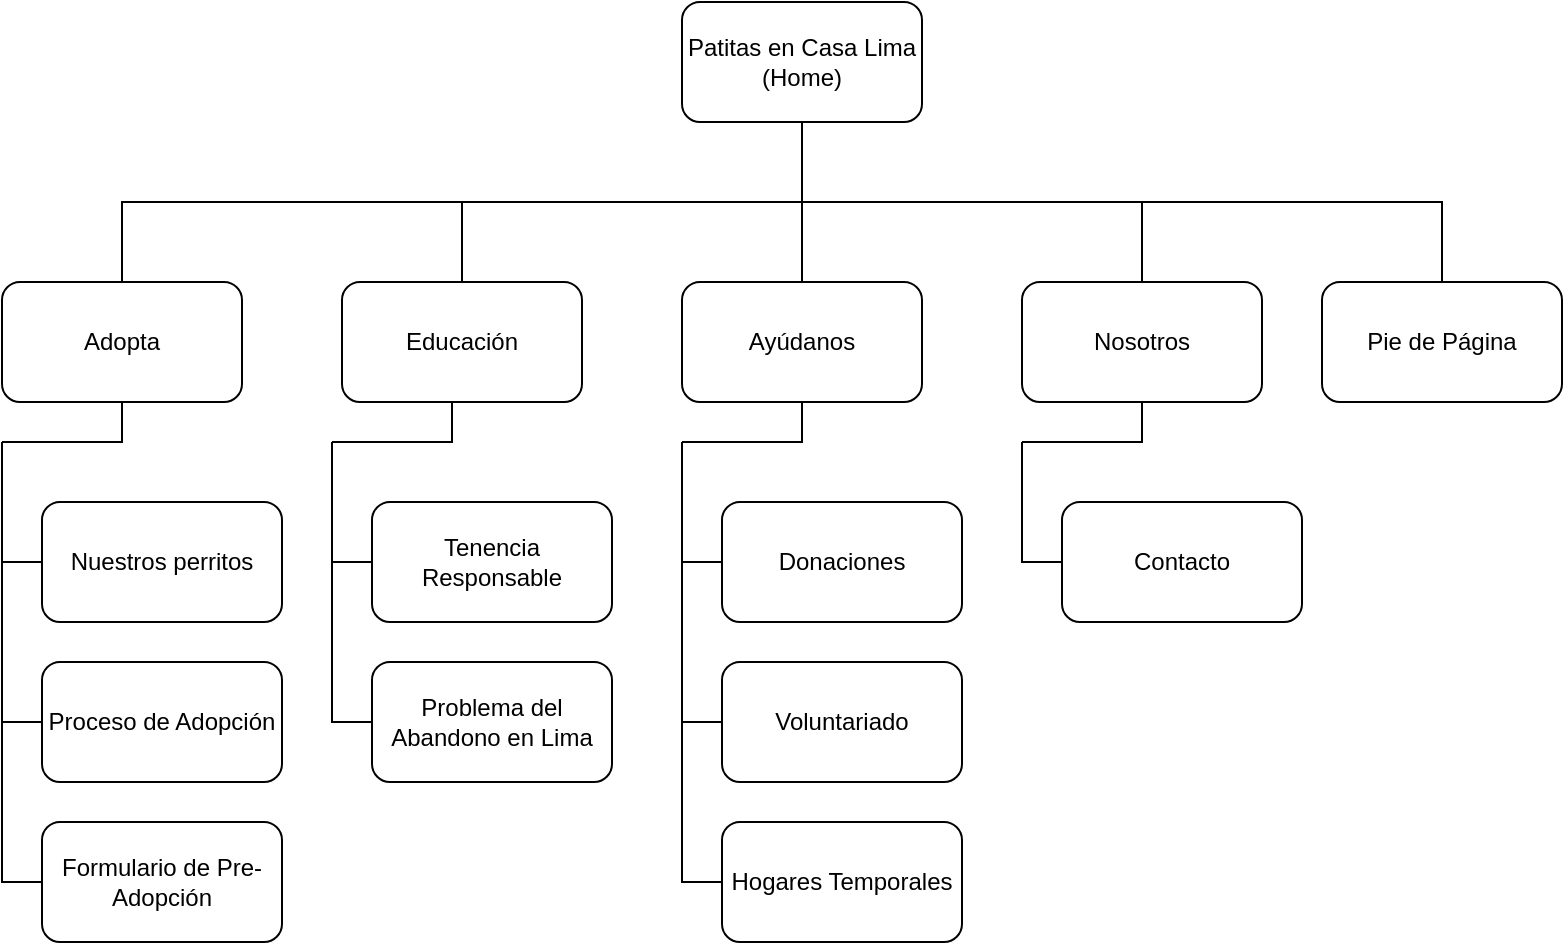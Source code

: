 <mxfile version="28.2.5">
  <diagram name="Page-1" id="WHWfT9TVv4YTDaLkPs4_">
    <mxGraphModel dx="872" dy="447" grid="1" gridSize="10" guides="1" tooltips="1" connect="1" arrows="1" fold="1" page="1" pageScale="1" pageWidth="850" pageHeight="1100" math="0" shadow="0">
      <root>
        <mxCell id="0" />
        <mxCell id="1" parent="0" />
        <mxCell id="lz0oMneQzwOgQL5I6wRC-5" value="" style="edgeStyle=orthogonalEdgeStyle;rounded=0;orthogonalLoop=1;jettySize=auto;html=1;endArrow=none;endFill=0;" parent="1" source="lz0oMneQzwOgQL5I6wRC-1" target="lz0oMneQzwOgQL5I6wRC-4" edge="1">
          <mxGeometry relative="1" as="geometry">
            <Array as="points">
              <mxPoint x="425" y="220" />
              <mxPoint x="85" y="220" />
            </Array>
          </mxGeometry>
        </mxCell>
        <mxCell id="lz0oMneQzwOgQL5I6wRC-1" value="Patitas en Casa Lima (Home)" style="rounded=1;whiteSpace=wrap;html=1;" parent="1" vertex="1">
          <mxGeometry x="365" y="120" width="120" height="60" as="geometry" />
        </mxCell>
        <mxCell id="lz0oMneQzwOgQL5I6wRC-4" value="Adopta" style="whiteSpace=wrap;html=1;rounded=1;" parent="1" vertex="1">
          <mxGeometry x="25" y="260" width="120" height="60" as="geometry" />
        </mxCell>
        <mxCell id="lz0oMneQzwOgQL5I6wRC-6" value="Educación" style="whiteSpace=wrap;html=1;rounded=1;" parent="1" vertex="1">
          <mxGeometry x="195" y="260" width="120" height="60" as="geometry" />
        </mxCell>
        <mxCell id="lz0oMneQzwOgQL5I6wRC-7" value="Ayúdanos" style="whiteSpace=wrap;html=1;rounded=1;" parent="1" vertex="1">
          <mxGeometry x="365" y="260" width="120" height="60" as="geometry" />
        </mxCell>
        <mxCell id="lz0oMneQzwOgQL5I6wRC-8" value="" style="endArrow=none;html=1;rounded=0;entryX=0.5;entryY=1;entryDx=0;entryDy=0;exitX=0.5;exitY=0;exitDx=0;exitDy=0;" parent="1" source="lz0oMneQzwOgQL5I6wRC-6" target="lz0oMneQzwOgQL5I6wRC-1" edge="1">
          <mxGeometry width="50" height="50" relative="1" as="geometry">
            <mxPoint x="245" y="510" as="sourcePoint" />
            <mxPoint x="295" y="460" as="targetPoint" />
            <Array as="points">
              <mxPoint x="255" y="220" />
              <mxPoint x="425" y="220" />
            </Array>
          </mxGeometry>
        </mxCell>
        <mxCell id="lz0oMneQzwOgQL5I6wRC-11" value="" style="endArrow=none;html=1;rounded=0;entryX=0.5;entryY=0;entryDx=0;entryDy=0;" parent="1" target="lz0oMneQzwOgQL5I6wRC-7" edge="1">
          <mxGeometry width="50" height="50" relative="1" as="geometry">
            <mxPoint x="265" y="220" as="sourcePoint" />
            <mxPoint x="295" y="460" as="targetPoint" />
            <Array as="points">
              <mxPoint x="425" y="220" />
            </Array>
          </mxGeometry>
        </mxCell>
        <mxCell id="maXTgDsmzpH7eOjJbVBU-1" value="Nosotros" style="whiteSpace=wrap;html=1;rounded=1;" parent="1" vertex="1">
          <mxGeometry x="535" y="260" width="120" height="60" as="geometry" />
        </mxCell>
        <mxCell id="maXTgDsmzpH7eOjJbVBU-2" value="" style="endArrow=none;html=1;rounded=0;entryX=0.5;entryY=0;entryDx=0;entryDy=0;" parent="1" target="maXTgDsmzpH7eOjJbVBU-1" edge="1">
          <mxGeometry width="50" height="50" relative="1" as="geometry">
            <mxPoint x="425" y="220" as="sourcePoint" />
            <mxPoint x="585" y="150" as="targetPoint" />
            <Array as="points">
              <mxPoint x="595" y="220" />
            </Array>
          </mxGeometry>
        </mxCell>
        <mxCell id="maXTgDsmzpH7eOjJbVBU-9" value="&lt;div&gt;Nuestros perritos&lt;/div&gt;" style="whiteSpace=wrap;html=1;rounded=1;" parent="1" vertex="1">
          <mxGeometry x="45" y="370" width="120" height="60" as="geometry" />
        </mxCell>
        <mxCell id="maXTgDsmzpH7eOjJbVBU-10" value="&lt;div&gt;Proceso de Adopción&lt;/div&gt;" style="whiteSpace=wrap;html=1;rounded=1;" parent="1" vertex="1">
          <mxGeometry x="45" y="450" width="120" height="60" as="geometry" />
        </mxCell>
        <mxCell id="maXTgDsmzpH7eOjJbVBU-11" value="&lt;div&gt;Formulario de Pre-Adopción&lt;/div&gt;" style="whiteSpace=wrap;html=1;rounded=1;" parent="1" vertex="1">
          <mxGeometry x="45" y="530" width="120" height="60" as="geometry" />
        </mxCell>
        <mxCell id="maXTgDsmzpH7eOjJbVBU-12" value="" style="endArrow=none;html=1;rounded=0;entryX=0.5;entryY=1;entryDx=0;entryDy=0;" parent="1" edge="1">
          <mxGeometry width="50" height="50" relative="1" as="geometry">
            <mxPoint x="25" y="340" as="sourcePoint" />
            <mxPoint x="85" y="320" as="targetPoint" />
            <Array as="points">
              <mxPoint x="85" y="340" />
            </Array>
          </mxGeometry>
        </mxCell>
        <mxCell id="maXTgDsmzpH7eOjJbVBU-13" value="" style="endArrow=none;html=1;rounded=0;exitX=0;exitY=0.5;exitDx=0;exitDy=0;" parent="1" source="maXTgDsmzpH7eOjJbVBU-9" edge="1">
          <mxGeometry width="50" height="50" relative="1" as="geometry">
            <mxPoint x="265" y="490" as="sourcePoint" />
            <mxPoint x="25" y="340" as="targetPoint" />
            <Array as="points">
              <mxPoint x="25" y="400" />
            </Array>
          </mxGeometry>
        </mxCell>
        <mxCell id="maXTgDsmzpH7eOjJbVBU-14" value="" style="endArrow=none;html=1;rounded=0;exitX=0;exitY=0.5;exitDx=0;exitDy=0;" parent="1" source="maXTgDsmzpH7eOjJbVBU-10" edge="1">
          <mxGeometry width="50" height="50" relative="1" as="geometry">
            <mxPoint x="325" y="520" as="sourcePoint" />
            <mxPoint x="25" y="400" as="targetPoint" />
            <Array as="points">
              <mxPoint x="25" y="480" />
            </Array>
          </mxGeometry>
        </mxCell>
        <mxCell id="maXTgDsmzpH7eOjJbVBU-15" value="" style="endArrow=none;html=1;rounded=0;exitX=0;exitY=0.5;exitDx=0;exitDy=0;" parent="1" source="maXTgDsmzpH7eOjJbVBU-11" edge="1">
          <mxGeometry width="50" height="50" relative="1" as="geometry">
            <mxPoint x="385" y="520" as="sourcePoint" />
            <mxPoint x="25" y="480" as="targetPoint" />
            <Array as="points">
              <mxPoint x="25" y="560" />
            </Array>
          </mxGeometry>
        </mxCell>
        <mxCell id="maXTgDsmzpH7eOjJbVBU-16" value="&lt;div&gt;Tenencia Responsable&lt;/div&gt;" style="whiteSpace=wrap;html=1;rounded=1;" parent="1" vertex="1">
          <mxGeometry x="210" y="370" width="120" height="60" as="geometry" />
        </mxCell>
        <mxCell id="maXTgDsmzpH7eOjJbVBU-17" value="&lt;div&gt;Problema del Abandono en Lima&lt;/div&gt;" style="whiteSpace=wrap;html=1;rounded=1;" parent="1" vertex="1">
          <mxGeometry x="210" y="450" width="120" height="60" as="geometry" />
        </mxCell>
        <mxCell id="maXTgDsmzpH7eOjJbVBU-19" value="" style="endArrow=none;html=1;rounded=0;entryX=0.5;entryY=1;entryDx=0;entryDy=0;" parent="1" edge="1">
          <mxGeometry width="50" height="50" relative="1" as="geometry">
            <mxPoint x="190" y="340" as="sourcePoint" />
            <mxPoint x="250" y="320" as="targetPoint" />
            <Array as="points">
              <mxPoint x="250" y="340" />
            </Array>
          </mxGeometry>
        </mxCell>
        <mxCell id="maXTgDsmzpH7eOjJbVBU-20" value="" style="endArrow=none;html=1;rounded=0;exitX=0;exitY=0.5;exitDx=0;exitDy=0;" parent="1" source="maXTgDsmzpH7eOjJbVBU-16" edge="1">
          <mxGeometry width="50" height="50" relative="1" as="geometry">
            <mxPoint x="430" y="490" as="sourcePoint" />
            <mxPoint x="190" y="340" as="targetPoint" />
            <Array as="points">
              <mxPoint x="190" y="400" />
            </Array>
          </mxGeometry>
        </mxCell>
        <mxCell id="maXTgDsmzpH7eOjJbVBU-21" value="" style="endArrow=none;html=1;rounded=0;exitX=0;exitY=0.5;exitDx=0;exitDy=0;" parent="1" source="maXTgDsmzpH7eOjJbVBU-17" edge="1">
          <mxGeometry width="50" height="50" relative="1" as="geometry">
            <mxPoint x="490" y="520" as="sourcePoint" />
            <mxPoint x="190" y="400" as="targetPoint" />
            <Array as="points">
              <mxPoint x="190" y="480" />
            </Array>
          </mxGeometry>
        </mxCell>
        <mxCell id="maXTgDsmzpH7eOjJbVBU-23" value="&lt;div&gt;Donaciones&lt;/div&gt;" style="whiteSpace=wrap;html=1;rounded=1;" parent="1" vertex="1">
          <mxGeometry x="385" y="370" width="120" height="60" as="geometry" />
        </mxCell>
        <mxCell id="maXTgDsmzpH7eOjJbVBU-24" value="&lt;div&gt;Voluntariado&lt;/div&gt;" style="whiteSpace=wrap;html=1;rounded=1;" parent="1" vertex="1">
          <mxGeometry x="385" y="450" width="120" height="60" as="geometry" />
        </mxCell>
        <mxCell id="maXTgDsmzpH7eOjJbVBU-25" value="&lt;div&gt;Hogares Temporales&lt;/div&gt;" style="whiteSpace=wrap;html=1;rounded=1;" parent="1" vertex="1">
          <mxGeometry x="385" y="530" width="120" height="60" as="geometry" />
        </mxCell>
        <mxCell id="maXTgDsmzpH7eOjJbVBU-26" value="" style="endArrow=none;html=1;rounded=0;entryX=0.5;entryY=1;entryDx=0;entryDy=0;" parent="1" edge="1">
          <mxGeometry width="50" height="50" relative="1" as="geometry">
            <mxPoint x="365" y="340" as="sourcePoint" />
            <mxPoint x="425" y="320" as="targetPoint" />
            <Array as="points">
              <mxPoint x="425" y="340" />
            </Array>
          </mxGeometry>
        </mxCell>
        <mxCell id="maXTgDsmzpH7eOjJbVBU-27" value="" style="endArrow=none;html=1;rounded=0;exitX=0;exitY=0.5;exitDx=0;exitDy=0;" parent="1" source="maXTgDsmzpH7eOjJbVBU-23" edge="1">
          <mxGeometry width="50" height="50" relative="1" as="geometry">
            <mxPoint x="605" y="490" as="sourcePoint" />
            <mxPoint x="365" y="340" as="targetPoint" />
            <Array as="points">
              <mxPoint x="365" y="400" />
            </Array>
          </mxGeometry>
        </mxCell>
        <mxCell id="maXTgDsmzpH7eOjJbVBU-28" value="" style="endArrow=none;html=1;rounded=0;exitX=0;exitY=0.5;exitDx=0;exitDy=0;" parent="1" source="maXTgDsmzpH7eOjJbVBU-24" edge="1">
          <mxGeometry width="50" height="50" relative="1" as="geometry">
            <mxPoint x="665" y="520" as="sourcePoint" />
            <mxPoint x="365" y="400" as="targetPoint" />
            <Array as="points">
              <mxPoint x="365" y="480" />
            </Array>
          </mxGeometry>
        </mxCell>
        <mxCell id="maXTgDsmzpH7eOjJbVBU-29" value="" style="endArrow=none;html=1;rounded=0;exitX=0;exitY=0.5;exitDx=0;exitDy=0;" parent="1" source="maXTgDsmzpH7eOjJbVBU-25" edge="1">
          <mxGeometry width="50" height="50" relative="1" as="geometry">
            <mxPoint x="725" y="520" as="sourcePoint" />
            <mxPoint x="365" y="480" as="targetPoint" />
            <Array as="points">
              <mxPoint x="365" y="560" />
            </Array>
          </mxGeometry>
        </mxCell>
        <mxCell id="maXTgDsmzpH7eOjJbVBU-30" value="&lt;div&gt;Contacto&lt;/div&gt;" style="whiteSpace=wrap;html=1;rounded=1;" parent="1" vertex="1">
          <mxGeometry x="555" y="370" width="120" height="60" as="geometry" />
        </mxCell>
        <mxCell id="maXTgDsmzpH7eOjJbVBU-33" value="" style="endArrow=none;html=1;rounded=0;entryX=0.5;entryY=1;entryDx=0;entryDy=0;" parent="1" edge="1">
          <mxGeometry width="50" height="50" relative="1" as="geometry">
            <mxPoint x="535" y="340" as="sourcePoint" />
            <mxPoint x="595" y="320" as="targetPoint" />
            <Array as="points">
              <mxPoint x="595" y="340" />
            </Array>
          </mxGeometry>
        </mxCell>
        <mxCell id="maXTgDsmzpH7eOjJbVBU-34" value="" style="endArrow=none;html=1;rounded=0;exitX=0;exitY=0.5;exitDx=0;exitDy=0;" parent="1" source="maXTgDsmzpH7eOjJbVBU-30" edge="1">
          <mxGeometry width="50" height="50" relative="1" as="geometry">
            <mxPoint x="775" y="490" as="sourcePoint" />
            <mxPoint x="535" y="340" as="targetPoint" />
            <Array as="points">
              <mxPoint x="535" y="400" />
            </Array>
          </mxGeometry>
        </mxCell>
        <mxCell id="RD9WxZfMTA7nsmD1-FLm-1" value="Pie de Página" style="whiteSpace=wrap;html=1;rounded=1;" vertex="1" parent="1">
          <mxGeometry x="685" y="260" width="120" height="60" as="geometry" />
        </mxCell>
        <mxCell id="RD9WxZfMTA7nsmD1-FLm-9" value="" style="endArrow=none;html=1;rounded=0;entryX=0.5;entryY=0;entryDx=0;entryDy=0;" edge="1" parent="1" target="RD9WxZfMTA7nsmD1-FLm-1">
          <mxGeometry width="50" height="50" relative="1" as="geometry">
            <mxPoint x="590" y="220" as="sourcePoint" />
            <mxPoint x="730" y="170" as="targetPoint" />
            <Array as="points">
              <mxPoint x="745" y="220" />
            </Array>
          </mxGeometry>
        </mxCell>
      </root>
    </mxGraphModel>
  </diagram>
</mxfile>
